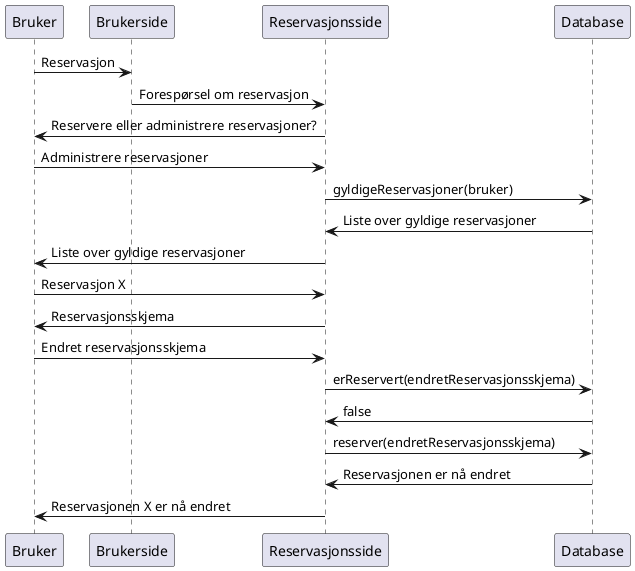 @startuml
Bruker -> Brukerside: Reservasjon
Brukerside -> Reservasjonsside: Forespørsel om reservasjon
Reservasjonsside -> Bruker: Reservere eller administrere reservasjoner?
Bruker -> Reservasjonsside: Administrere reservasjoner
Reservasjonsside -> Database: gyldigeReservasjoner(bruker)
Database -> Reservasjonsside: Liste over gyldige reservasjoner
Reservasjonsside -> Bruker: Liste over gyldige reservasjoner
Bruker -> Reservasjonsside: Reservasjon X
Reservasjonsside -> Bruker: Reservasjonsskjema
Bruker -> Reservasjonsside: Endret reservasjonsskjema
Reservasjonsside -> Database: erReservert(endretReservasjonsskjema)
Database -> Reservasjonsside: false
Reservasjonsside -> Database: reserver(endretReservasjonsskjema)
Database -> Reservasjonsside: Reservasjonen er nå endret
Reservasjonsside -> Bruker: Reservasjonen X er nå endret
@enduml



